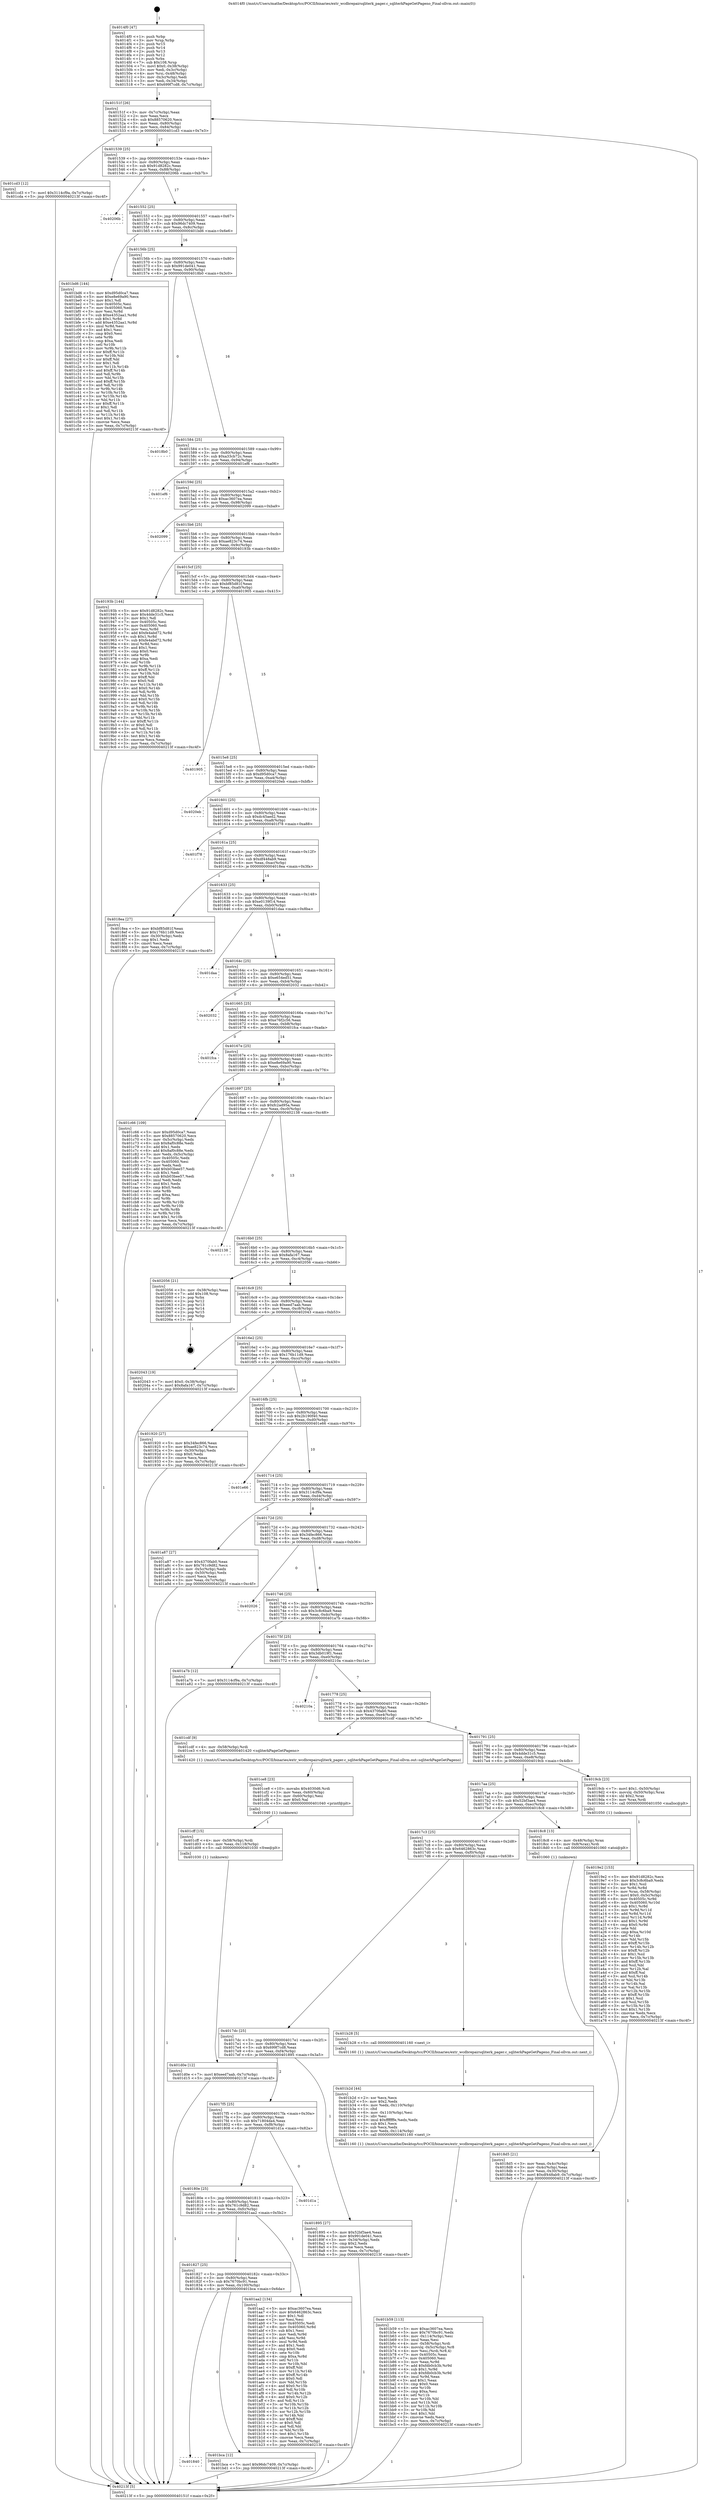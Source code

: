 digraph "0x4014f0" {
  label = "0x4014f0 (/mnt/c/Users/mathe/Desktop/tcc/POCII/binaries/extr_wcdbrepairsqliterk_pager.c_sqliterkPageGetPageno_Final-ollvm.out::main(0))"
  labelloc = "t"
  node[shape=record]

  Entry [label="",width=0.3,height=0.3,shape=circle,fillcolor=black,style=filled]
  "0x40151f" [label="{
     0x40151f [26]\l
     | [instrs]\l
     &nbsp;&nbsp;0x40151f \<+3\>: mov -0x7c(%rbp),%eax\l
     &nbsp;&nbsp;0x401522 \<+2\>: mov %eax,%ecx\l
     &nbsp;&nbsp;0x401524 \<+6\>: sub $0x88570620,%ecx\l
     &nbsp;&nbsp;0x40152a \<+3\>: mov %eax,-0x80(%rbp)\l
     &nbsp;&nbsp;0x40152d \<+6\>: mov %ecx,-0x84(%rbp)\l
     &nbsp;&nbsp;0x401533 \<+6\>: je 0000000000401cd3 \<main+0x7e3\>\l
  }"]
  "0x401cd3" [label="{
     0x401cd3 [12]\l
     | [instrs]\l
     &nbsp;&nbsp;0x401cd3 \<+7\>: movl $0x3114cf9a,-0x7c(%rbp)\l
     &nbsp;&nbsp;0x401cda \<+5\>: jmp 000000000040213f \<main+0xc4f\>\l
  }"]
  "0x401539" [label="{
     0x401539 [25]\l
     | [instrs]\l
     &nbsp;&nbsp;0x401539 \<+5\>: jmp 000000000040153e \<main+0x4e\>\l
     &nbsp;&nbsp;0x40153e \<+3\>: mov -0x80(%rbp),%eax\l
     &nbsp;&nbsp;0x401541 \<+5\>: sub $0x91d8282c,%eax\l
     &nbsp;&nbsp;0x401546 \<+6\>: mov %eax,-0x88(%rbp)\l
     &nbsp;&nbsp;0x40154c \<+6\>: je 000000000040206b \<main+0xb7b\>\l
  }"]
  Exit [label="",width=0.3,height=0.3,shape=circle,fillcolor=black,style=filled,peripheries=2]
  "0x40206b" [label="{
     0x40206b\l
  }", style=dashed]
  "0x401552" [label="{
     0x401552 [25]\l
     | [instrs]\l
     &nbsp;&nbsp;0x401552 \<+5\>: jmp 0000000000401557 \<main+0x67\>\l
     &nbsp;&nbsp;0x401557 \<+3\>: mov -0x80(%rbp),%eax\l
     &nbsp;&nbsp;0x40155a \<+5\>: sub $0x96dc7409,%eax\l
     &nbsp;&nbsp;0x40155f \<+6\>: mov %eax,-0x8c(%rbp)\l
     &nbsp;&nbsp;0x401565 \<+6\>: je 0000000000401bd6 \<main+0x6e6\>\l
  }"]
  "0x401d0e" [label="{
     0x401d0e [12]\l
     | [instrs]\l
     &nbsp;&nbsp;0x401d0e \<+7\>: movl $0xeed7aab,-0x7c(%rbp)\l
     &nbsp;&nbsp;0x401d15 \<+5\>: jmp 000000000040213f \<main+0xc4f\>\l
  }"]
  "0x401bd6" [label="{
     0x401bd6 [144]\l
     | [instrs]\l
     &nbsp;&nbsp;0x401bd6 \<+5\>: mov $0xd95d0ca7,%eax\l
     &nbsp;&nbsp;0x401bdb \<+5\>: mov $0xe8e69a90,%ecx\l
     &nbsp;&nbsp;0x401be0 \<+2\>: mov $0x1,%dl\l
     &nbsp;&nbsp;0x401be2 \<+7\>: mov 0x40505c,%esi\l
     &nbsp;&nbsp;0x401be9 \<+7\>: mov 0x405060,%edi\l
     &nbsp;&nbsp;0x401bf0 \<+3\>: mov %esi,%r8d\l
     &nbsp;&nbsp;0x401bf3 \<+7\>: sub $0xe4352aa1,%r8d\l
     &nbsp;&nbsp;0x401bfa \<+4\>: sub $0x1,%r8d\l
     &nbsp;&nbsp;0x401bfe \<+7\>: add $0xe4352aa1,%r8d\l
     &nbsp;&nbsp;0x401c05 \<+4\>: imul %r8d,%esi\l
     &nbsp;&nbsp;0x401c09 \<+3\>: and $0x1,%esi\l
     &nbsp;&nbsp;0x401c0c \<+3\>: cmp $0x0,%esi\l
     &nbsp;&nbsp;0x401c0f \<+4\>: sete %r9b\l
     &nbsp;&nbsp;0x401c13 \<+3\>: cmp $0xa,%edi\l
     &nbsp;&nbsp;0x401c16 \<+4\>: setl %r10b\l
     &nbsp;&nbsp;0x401c1a \<+3\>: mov %r9b,%r11b\l
     &nbsp;&nbsp;0x401c1d \<+4\>: xor $0xff,%r11b\l
     &nbsp;&nbsp;0x401c21 \<+3\>: mov %r10b,%bl\l
     &nbsp;&nbsp;0x401c24 \<+3\>: xor $0xff,%bl\l
     &nbsp;&nbsp;0x401c27 \<+3\>: xor $0x1,%dl\l
     &nbsp;&nbsp;0x401c2a \<+3\>: mov %r11b,%r14b\l
     &nbsp;&nbsp;0x401c2d \<+4\>: and $0xff,%r14b\l
     &nbsp;&nbsp;0x401c31 \<+3\>: and %dl,%r9b\l
     &nbsp;&nbsp;0x401c34 \<+3\>: mov %bl,%r15b\l
     &nbsp;&nbsp;0x401c37 \<+4\>: and $0xff,%r15b\l
     &nbsp;&nbsp;0x401c3b \<+3\>: and %dl,%r10b\l
     &nbsp;&nbsp;0x401c3e \<+3\>: or %r9b,%r14b\l
     &nbsp;&nbsp;0x401c41 \<+3\>: or %r10b,%r15b\l
     &nbsp;&nbsp;0x401c44 \<+3\>: xor %r15b,%r14b\l
     &nbsp;&nbsp;0x401c47 \<+3\>: or %bl,%r11b\l
     &nbsp;&nbsp;0x401c4a \<+4\>: xor $0xff,%r11b\l
     &nbsp;&nbsp;0x401c4e \<+3\>: or $0x1,%dl\l
     &nbsp;&nbsp;0x401c51 \<+3\>: and %dl,%r11b\l
     &nbsp;&nbsp;0x401c54 \<+3\>: or %r11b,%r14b\l
     &nbsp;&nbsp;0x401c57 \<+4\>: test $0x1,%r14b\l
     &nbsp;&nbsp;0x401c5b \<+3\>: cmovne %ecx,%eax\l
     &nbsp;&nbsp;0x401c5e \<+3\>: mov %eax,-0x7c(%rbp)\l
     &nbsp;&nbsp;0x401c61 \<+5\>: jmp 000000000040213f \<main+0xc4f\>\l
  }"]
  "0x40156b" [label="{
     0x40156b [25]\l
     | [instrs]\l
     &nbsp;&nbsp;0x40156b \<+5\>: jmp 0000000000401570 \<main+0x80\>\l
     &nbsp;&nbsp;0x401570 \<+3\>: mov -0x80(%rbp),%eax\l
     &nbsp;&nbsp;0x401573 \<+5\>: sub $0x991de041,%eax\l
     &nbsp;&nbsp;0x401578 \<+6\>: mov %eax,-0x90(%rbp)\l
     &nbsp;&nbsp;0x40157e \<+6\>: je 00000000004018b0 \<main+0x3c0\>\l
  }"]
  "0x401cff" [label="{
     0x401cff [15]\l
     | [instrs]\l
     &nbsp;&nbsp;0x401cff \<+4\>: mov -0x58(%rbp),%rdi\l
     &nbsp;&nbsp;0x401d03 \<+6\>: mov %eax,-0x118(%rbp)\l
     &nbsp;&nbsp;0x401d09 \<+5\>: call 0000000000401030 \<free@plt\>\l
     | [calls]\l
     &nbsp;&nbsp;0x401030 \{1\} (unknown)\l
  }"]
  "0x4018b0" [label="{
     0x4018b0\l
  }", style=dashed]
  "0x401584" [label="{
     0x401584 [25]\l
     | [instrs]\l
     &nbsp;&nbsp;0x401584 \<+5\>: jmp 0000000000401589 \<main+0x99\>\l
     &nbsp;&nbsp;0x401589 \<+3\>: mov -0x80(%rbp),%eax\l
     &nbsp;&nbsp;0x40158c \<+5\>: sub $0xa33cb72c,%eax\l
     &nbsp;&nbsp;0x401591 \<+6\>: mov %eax,-0x94(%rbp)\l
     &nbsp;&nbsp;0x401597 \<+6\>: je 0000000000401ef6 \<main+0xa06\>\l
  }"]
  "0x401ce8" [label="{
     0x401ce8 [23]\l
     | [instrs]\l
     &nbsp;&nbsp;0x401ce8 \<+10\>: movabs $0x4030d6,%rdi\l
     &nbsp;&nbsp;0x401cf2 \<+3\>: mov %eax,-0x60(%rbp)\l
     &nbsp;&nbsp;0x401cf5 \<+3\>: mov -0x60(%rbp),%esi\l
     &nbsp;&nbsp;0x401cf8 \<+2\>: mov $0x0,%al\l
     &nbsp;&nbsp;0x401cfa \<+5\>: call 0000000000401040 \<printf@plt\>\l
     | [calls]\l
     &nbsp;&nbsp;0x401040 \{1\} (unknown)\l
  }"]
  "0x401ef6" [label="{
     0x401ef6\l
  }", style=dashed]
  "0x40159d" [label="{
     0x40159d [25]\l
     | [instrs]\l
     &nbsp;&nbsp;0x40159d \<+5\>: jmp 00000000004015a2 \<main+0xb2\>\l
     &nbsp;&nbsp;0x4015a2 \<+3\>: mov -0x80(%rbp),%eax\l
     &nbsp;&nbsp;0x4015a5 \<+5\>: sub $0xac3607ea,%eax\l
     &nbsp;&nbsp;0x4015aa \<+6\>: mov %eax,-0x98(%rbp)\l
     &nbsp;&nbsp;0x4015b0 \<+6\>: je 0000000000402099 \<main+0xba9\>\l
  }"]
  "0x401840" [label="{
     0x401840\l
  }", style=dashed]
  "0x402099" [label="{
     0x402099\l
  }", style=dashed]
  "0x4015b6" [label="{
     0x4015b6 [25]\l
     | [instrs]\l
     &nbsp;&nbsp;0x4015b6 \<+5\>: jmp 00000000004015bb \<main+0xcb\>\l
     &nbsp;&nbsp;0x4015bb \<+3\>: mov -0x80(%rbp),%eax\l
     &nbsp;&nbsp;0x4015be \<+5\>: sub $0xae823c74,%eax\l
     &nbsp;&nbsp;0x4015c3 \<+6\>: mov %eax,-0x9c(%rbp)\l
     &nbsp;&nbsp;0x4015c9 \<+6\>: je 000000000040193b \<main+0x44b\>\l
  }"]
  "0x401bca" [label="{
     0x401bca [12]\l
     | [instrs]\l
     &nbsp;&nbsp;0x401bca \<+7\>: movl $0x96dc7409,-0x7c(%rbp)\l
     &nbsp;&nbsp;0x401bd1 \<+5\>: jmp 000000000040213f \<main+0xc4f\>\l
  }"]
  "0x40193b" [label="{
     0x40193b [144]\l
     | [instrs]\l
     &nbsp;&nbsp;0x40193b \<+5\>: mov $0x91d8282c,%eax\l
     &nbsp;&nbsp;0x401940 \<+5\>: mov $0x4dde31c5,%ecx\l
     &nbsp;&nbsp;0x401945 \<+2\>: mov $0x1,%dl\l
     &nbsp;&nbsp;0x401947 \<+7\>: mov 0x40505c,%esi\l
     &nbsp;&nbsp;0x40194e \<+7\>: mov 0x405060,%edi\l
     &nbsp;&nbsp;0x401955 \<+3\>: mov %esi,%r8d\l
     &nbsp;&nbsp;0x401958 \<+7\>: add $0xfe4abd72,%r8d\l
     &nbsp;&nbsp;0x40195f \<+4\>: sub $0x1,%r8d\l
     &nbsp;&nbsp;0x401963 \<+7\>: sub $0xfe4abd72,%r8d\l
     &nbsp;&nbsp;0x40196a \<+4\>: imul %r8d,%esi\l
     &nbsp;&nbsp;0x40196e \<+3\>: and $0x1,%esi\l
     &nbsp;&nbsp;0x401971 \<+3\>: cmp $0x0,%esi\l
     &nbsp;&nbsp;0x401974 \<+4\>: sete %r9b\l
     &nbsp;&nbsp;0x401978 \<+3\>: cmp $0xa,%edi\l
     &nbsp;&nbsp;0x40197b \<+4\>: setl %r10b\l
     &nbsp;&nbsp;0x40197f \<+3\>: mov %r9b,%r11b\l
     &nbsp;&nbsp;0x401982 \<+4\>: xor $0xff,%r11b\l
     &nbsp;&nbsp;0x401986 \<+3\>: mov %r10b,%bl\l
     &nbsp;&nbsp;0x401989 \<+3\>: xor $0xff,%bl\l
     &nbsp;&nbsp;0x40198c \<+3\>: xor $0x0,%dl\l
     &nbsp;&nbsp;0x40198f \<+3\>: mov %r11b,%r14b\l
     &nbsp;&nbsp;0x401992 \<+4\>: and $0x0,%r14b\l
     &nbsp;&nbsp;0x401996 \<+3\>: and %dl,%r9b\l
     &nbsp;&nbsp;0x401999 \<+3\>: mov %bl,%r15b\l
     &nbsp;&nbsp;0x40199c \<+4\>: and $0x0,%r15b\l
     &nbsp;&nbsp;0x4019a0 \<+3\>: and %dl,%r10b\l
     &nbsp;&nbsp;0x4019a3 \<+3\>: or %r9b,%r14b\l
     &nbsp;&nbsp;0x4019a6 \<+3\>: or %r10b,%r15b\l
     &nbsp;&nbsp;0x4019a9 \<+3\>: xor %r15b,%r14b\l
     &nbsp;&nbsp;0x4019ac \<+3\>: or %bl,%r11b\l
     &nbsp;&nbsp;0x4019af \<+4\>: xor $0xff,%r11b\l
     &nbsp;&nbsp;0x4019b3 \<+3\>: or $0x0,%dl\l
     &nbsp;&nbsp;0x4019b6 \<+3\>: and %dl,%r11b\l
     &nbsp;&nbsp;0x4019b9 \<+3\>: or %r11b,%r14b\l
     &nbsp;&nbsp;0x4019bc \<+4\>: test $0x1,%r14b\l
     &nbsp;&nbsp;0x4019c0 \<+3\>: cmovne %ecx,%eax\l
     &nbsp;&nbsp;0x4019c3 \<+3\>: mov %eax,-0x7c(%rbp)\l
     &nbsp;&nbsp;0x4019c6 \<+5\>: jmp 000000000040213f \<main+0xc4f\>\l
  }"]
  "0x4015cf" [label="{
     0x4015cf [25]\l
     | [instrs]\l
     &nbsp;&nbsp;0x4015cf \<+5\>: jmp 00000000004015d4 \<main+0xe4\>\l
     &nbsp;&nbsp;0x4015d4 \<+3\>: mov -0x80(%rbp),%eax\l
     &nbsp;&nbsp;0x4015d7 \<+5\>: sub $0xbf85d81f,%eax\l
     &nbsp;&nbsp;0x4015dc \<+6\>: mov %eax,-0xa0(%rbp)\l
     &nbsp;&nbsp;0x4015e2 \<+6\>: je 0000000000401905 \<main+0x415\>\l
  }"]
  "0x401b59" [label="{
     0x401b59 [113]\l
     | [instrs]\l
     &nbsp;&nbsp;0x401b59 \<+5\>: mov $0xac3607ea,%ecx\l
     &nbsp;&nbsp;0x401b5e \<+5\>: mov $0x7670bc91,%edx\l
     &nbsp;&nbsp;0x401b63 \<+6\>: mov -0x114(%rbp),%esi\l
     &nbsp;&nbsp;0x401b69 \<+3\>: imul %eax,%esi\l
     &nbsp;&nbsp;0x401b6c \<+4\>: mov -0x58(%rbp),%rdi\l
     &nbsp;&nbsp;0x401b70 \<+4\>: movslq -0x5c(%rbp),%r8\l
     &nbsp;&nbsp;0x401b74 \<+4\>: mov %esi,(%rdi,%r8,4)\l
     &nbsp;&nbsp;0x401b78 \<+7\>: mov 0x40505c,%eax\l
     &nbsp;&nbsp;0x401b7f \<+7\>: mov 0x405060,%esi\l
     &nbsp;&nbsp;0x401b86 \<+3\>: mov %eax,%r9d\l
     &nbsp;&nbsp;0x401b89 \<+7\>: add $0xfdb0cb3b,%r9d\l
     &nbsp;&nbsp;0x401b90 \<+4\>: sub $0x1,%r9d\l
     &nbsp;&nbsp;0x401b94 \<+7\>: sub $0xfdb0cb3b,%r9d\l
     &nbsp;&nbsp;0x401b9b \<+4\>: imul %r9d,%eax\l
     &nbsp;&nbsp;0x401b9f \<+3\>: and $0x1,%eax\l
     &nbsp;&nbsp;0x401ba2 \<+3\>: cmp $0x0,%eax\l
     &nbsp;&nbsp;0x401ba5 \<+4\>: sete %r10b\l
     &nbsp;&nbsp;0x401ba9 \<+3\>: cmp $0xa,%esi\l
     &nbsp;&nbsp;0x401bac \<+4\>: setl %r11b\l
     &nbsp;&nbsp;0x401bb0 \<+3\>: mov %r10b,%bl\l
     &nbsp;&nbsp;0x401bb3 \<+3\>: and %r11b,%bl\l
     &nbsp;&nbsp;0x401bb6 \<+3\>: xor %r11b,%r10b\l
     &nbsp;&nbsp;0x401bb9 \<+3\>: or %r10b,%bl\l
     &nbsp;&nbsp;0x401bbc \<+3\>: test $0x1,%bl\l
     &nbsp;&nbsp;0x401bbf \<+3\>: cmovne %edx,%ecx\l
     &nbsp;&nbsp;0x401bc2 \<+3\>: mov %ecx,-0x7c(%rbp)\l
     &nbsp;&nbsp;0x401bc5 \<+5\>: jmp 000000000040213f \<main+0xc4f\>\l
  }"]
  "0x401905" [label="{
     0x401905\l
  }", style=dashed]
  "0x4015e8" [label="{
     0x4015e8 [25]\l
     | [instrs]\l
     &nbsp;&nbsp;0x4015e8 \<+5\>: jmp 00000000004015ed \<main+0xfd\>\l
     &nbsp;&nbsp;0x4015ed \<+3\>: mov -0x80(%rbp),%eax\l
     &nbsp;&nbsp;0x4015f0 \<+5\>: sub $0xd95d0ca7,%eax\l
     &nbsp;&nbsp;0x4015f5 \<+6\>: mov %eax,-0xa4(%rbp)\l
     &nbsp;&nbsp;0x4015fb \<+6\>: je 00000000004020eb \<main+0xbfb\>\l
  }"]
  "0x401b2d" [label="{
     0x401b2d [44]\l
     | [instrs]\l
     &nbsp;&nbsp;0x401b2d \<+2\>: xor %ecx,%ecx\l
     &nbsp;&nbsp;0x401b2f \<+5\>: mov $0x2,%edx\l
     &nbsp;&nbsp;0x401b34 \<+6\>: mov %edx,-0x110(%rbp)\l
     &nbsp;&nbsp;0x401b3a \<+1\>: cltd\l
     &nbsp;&nbsp;0x401b3b \<+6\>: mov -0x110(%rbp),%esi\l
     &nbsp;&nbsp;0x401b41 \<+2\>: idiv %esi\l
     &nbsp;&nbsp;0x401b43 \<+6\>: imul $0xfffffffe,%edx,%edx\l
     &nbsp;&nbsp;0x401b49 \<+3\>: sub $0x1,%ecx\l
     &nbsp;&nbsp;0x401b4c \<+2\>: sub %ecx,%edx\l
     &nbsp;&nbsp;0x401b4e \<+6\>: mov %edx,-0x114(%rbp)\l
     &nbsp;&nbsp;0x401b54 \<+5\>: call 0000000000401160 \<next_i\>\l
     | [calls]\l
     &nbsp;&nbsp;0x401160 \{1\} (/mnt/c/Users/mathe/Desktop/tcc/POCII/binaries/extr_wcdbrepairsqliterk_pager.c_sqliterkPageGetPageno_Final-ollvm.out::next_i)\l
  }"]
  "0x4020eb" [label="{
     0x4020eb\l
  }", style=dashed]
  "0x401601" [label="{
     0x401601 [25]\l
     | [instrs]\l
     &nbsp;&nbsp;0x401601 \<+5\>: jmp 0000000000401606 \<main+0x116\>\l
     &nbsp;&nbsp;0x401606 \<+3\>: mov -0x80(%rbp),%eax\l
     &nbsp;&nbsp;0x401609 \<+5\>: sub $0xdc45aed2,%eax\l
     &nbsp;&nbsp;0x40160e \<+6\>: mov %eax,-0xa8(%rbp)\l
     &nbsp;&nbsp;0x401614 \<+6\>: je 0000000000401f78 \<main+0xa88\>\l
  }"]
  "0x401827" [label="{
     0x401827 [25]\l
     | [instrs]\l
     &nbsp;&nbsp;0x401827 \<+5\>: jmp 000000000040182c \<main+0x33c\>\l
     &nbsp;&nbsp;0x40182c \<+3\>: mov -0x80(%rbp),%eax\l
     &nbsp;&nbsp;0x40182f \<+5\>: sub $0x7670bc91,%eax\l
     &nbsp;&nbsp;0x401834 \<+6\>: mov %eax,-0x100(%rbp)\l
     &nbsp;&nbsp;0x40183a \<+6\>: je 0000000000401bca \<main+0x6da\>\l
  }"]
  "0x401f78" [label="{
     0x401f78\l
  }", style=dashed]
  "0x40161a" [label="{
     0x40161a [25]\l
     | [instrs]\l
     &nbsp;&nbsp;0x40161a \<+5\>: jmp 000000000040161f \<main+0x12f\>\l
     &nbsp;&nbsp;0x40161f \<+3\>: mov -0x80(%rbp),%eax\l
     &nbsp;&nbsp;0x401622 \<+5\>: sub $0xdf448ab9,%eax\l
     &nbsp;&nbsp;0x401627 \<+6\>: mov %eax,-0xac(%rbp)\l
     &nbsp;&nbsp;0x40162d \<+6\>: je 00000000004018ea \<main+0x3fa\>\l
  }"]
  "0x401aa2" [label="{
     0x401aa2 [134]\l
     | [instrs]\l
     &nbsp;&nbsp;0x401aa2 \<+5\>: mov $0xac3607ea,%eax\l
     &nbsp;&nbsp;0x401aa7 \<+5\>: mov $0x6462863c,%ecx\l
     &nbsp;&nbsp;0x401aac \<+2\>: mov $0x1,%dl\l
     &nbsp;&nbsp;0x401aae \<+2\>: xor %esi,%esi\l
     &nbsp;&nbsp;0x401ab0 \<+7\>: mov 0x40505c,%edi\l
     &nbsp;&nbsp;0x401ab7 \<+8\>: mov 0x405060,%r8d\l
     &nbsp;&nbsp;0x401abf \<+3\>: sub $0x1,%esi\l
     &nbsp;&nbsp;0x401ac2 \<+3\>: mov %edi,%r9d\l
     &nbsp;&nbsp;0x401ac5 \<+3\>: add %esi,%r9d\l
     &nbsp;&nbsp;0x401ac8 \<+4\>: imul %r9d,%edi\l
     &nbsp;&nbsp;0x401acc \<+3\>: and $0x1,%edi\l
     &nbsp;&nbsp;0x401acf \<+3\>: cmp $0x0,%edi\l
     &nbsp;&nbsp;0x401ad2 \<+4\>: sete %r10b\l
     &nbsp;&nbsp;0x401ad6 \<+4\>: cmp $0xa,%r8d\l
     &nbsp;&nbsp;0x401ada \<+4\>: setl %r11b\l
     &nbsp;&nbsp;0x401ade \<+3\>: mov %r10b,%bl\l
     &nbsp;&nbsp;0x401ae1 \<+3\>: xor $0xff,%bl\l
     &nbsp;&nbsp;0x401ae4 \<+3\>: mov %r11b,%r14b\l
     &nbsp;&nbsp;0x401ae7 \<+4\>: xor $0xff,%r14b\l
     &nbsp;&nbsp;0x401aeb \<+3\>: xor $0x0,%dl\l
     &nbsp;&nbsp;0x401aee \<+3\>: mov %bl,%r15b\l
     &nbsp;&nbsp;0x401af1 \<+4\>: and $0x0,%r15b\l
     &nbsp;&nbsp;0x401af5 \<+3\>: and %dl,%r10b\l
     &nbsp;&nbsp;0x401af8 \<+3\>: mov %r14b,%r12b\l
     &nbsp;&nbsp;0x401afb \<+4\>: and $0x0,%r12b\l
     &nbsp;&nbsp;0x401aff \<+3\>: and %dl,%r11b\l
     &nbsp;&nbsp;0x401b02 \<+3\>: or %r10b,%r15b\l
     &nbsp;&nbsp;0x401b05 \<+3\>: or %r11b,%r12b\l
     &nbsp;&nbsp;0x401b08 \<+3\>: xor %r12b,%r15b\l
     &nbsp;&nbsp;0x401b0b \<+3\>: or %r14b,%bl\l
     &nbsp;&nbsp;0x401b0e \<+3\>: xor $0xff,%bl\l
     &nbsp;&nbsp;0x401b11 \<+3\>: or $0x0,%dl\l
     &nbsp;&nbsp;0x401b14 \<+2\>: and %dl,%bl\l
     &nbsp;&nbsp;0x401b16 \<+3\>: or %bl,%r15b\l
     &nbsp;&nbsp;0x401b19 \<+4\>: test $0x1,%r15b\l
     &nbsp;&nbsp;0x401b1d \<+3\>: cmovne %ecx,%eax\l
     &nbsp;&nbsp;0x401b20 \<+3\>: mov %eax,-0x7c(%rbp)\l
     &nbsp;&nbsp;0x401b23 \<+5\>: jmp 000000000040213f \<main+0xc4f\>\l
  }"]
  "0x4018ea" [label="{
     0x4018ea [27]\l
     | [instrs]\l
     &nbsp;&nbsp;0x4018ea \<+5\>: mov $0xbf85d81f,%eax\l
     &nbsp;&nbsp;0x4018ef \<+5\>: mov $0x176b11d9,%ecx\l
     &nbsp;&nbsp;0x4018f4 \<+3\>: mov -0x30(%rbp),%edx\l
     &nbsp;&nbsp;0x4018f7 \<+3\>: cmp $0x1,%edx\l
     &nbsp;&nbsp;0x4018fa \<+3\>: cmovl %ecx,%eax\l
     &nbsp;&nbsp;0x4018fd \<+3\>: mov %eax,-0x7c(%rbp)\l
     &nbsp;&nbsp;0x401900 \<+5\>: jmp 000000000040213f \<main+0xc4f\>\l
  }"]
  "0x401633" [label="{
     0x401633 [25]\l
     | [instrs]\l
     &nbsp;&nbsp;0x401633 \<+5\>: jmp 0000000000401638 \<main+0x148\>\l
     &nbsp;&nbsp;0x401638 \<+3\>: mov -0x80(%rbp),%eax\l
     &nbsp;&nbsp;0x40163b \<+5\>: sub $0xe0139f14,%eax\l
     &nbsp;&nbsp;0x401640 \<+6\>: mov %eax,-0xb0(%rbp)\l
     &nbsp;&nbsp;0x401646 \<+6\>: je 0000000000401daa \<main+0x8ba\>\l
  }"]
  "0x40180e" [label="{
     0x40180e [25]\l
     | [instrs]\l
     &nbsp;&nbsp;0x40180e \<+5\>: jmp 0000000000401813 \<main+0x323\>\l
     &nbsp;&nbsp;0x401813 \<+3\>: mov -0x80(%rbp),%eax\l
     &nbsp;&nbsp;0x401816 \<+5\>: sub $0x761c9d82,%eax\l
     &nbsp;&nbsp;0x40181b \<+6\>: mov %eax,-0xfc(%rbp)\l
     &nbsp;&nbsp;0x401821 \<+6\>: je 0000000000401aa2 \<main+0x5b2\>\l
  }"]
  "0x401daa" [label="{
     0x401daa\l
  }", style=dashed]
  "0x40164c" [label="{
     0x40164c [25]\l
     | [instrs]\l
     &nbsp;&nbsp;0x40164c \<+5\>: jmp 0000000000401651 \<main+0x161\>\l
     &nbsp;&nbsp;0x401651 \<+3\>: mov -0x80(%rbp),%eax\l
     &nbsp;&nbsp;0x401654 \<+5\>: sub $0xe654ed51,%eax\l
     &nbsp;&nbsp;0x401659 \<+6\>: mov %eax,-0xb4(%rbp)\l
     &nbsp;&nbsp;0x40165f \<+6\>: je 0000000000402032 \<main+0xb42\>\l
  }"]
  "0x401d1a" [label="{
     0x401d1a\l
  }", style=dashed]
  "0x402032" [label="{
     0x402032\l
  }", style=dashed]
  "0x401665" [label="{
     0x401665 [25]\l
     | [instrs]\l
     &nbsp;&nbsp;0x401665 \<+5\>: jmp 000000000040166a \<main+0x17a\>\l
     &nbsp;&nbsp;0x40166a \<+3\>: mov -0x80(%rbp),%eax\l
     &nbsp;&nbsp;0x40166d \<+5\>: sub $0xe76f2c56,%eax\l
     &nbsp;&nbsp;0x401672 \<+6\>: mov %eax,-0xb8(%rbp)\l
     &nbsp;&nbsp;0x401678 \<+6\>: je 0000000000401fca \<main+0xada\>\l
  }"]
  "0x4019e2" [label="{
     0x4019e2 [153]\l
     | [instrs]\l
     &nbsp;&nbsp;0x4019e2 \<+5\>: mov $0x91d8282c,%ecx\l
     &nbsp;&nbsp;0x4019e7 \<+5\>: mov $0x3c8c6ba9,%edx\l
     &nbsp;&nbsp;0x4019ec \<+3\>: mov $0x1,%sil\l
     &nbsp;&nbsp;0x4019ef \<+3\>: xor %r8d,%r8d\l
     &nbsp;&nbsp;0x4019f2 \<+4\>: mov %rax,-0x58(%rbp)\l
     &nbsp;&nbsp;0x4019f6 \<+7\>: movl $0x0,-0x5c(%rbp)\l
     &nbsp;&nbsp;0x4019fd \<+8\>: mov 0x40505c,%r9d\l
     &nbsp;&nbsp;0x401a05 \<+8\>: mov 0x405060,%r10d\l
     &nbsp;&nbsp;0x401a0d \<+4\>: sub $0x1,%r8d\l
     &nbsp;&nbsp;0x401a11 \<+3\>: mov %r9d,%r11d\l
     &nbsp;&nbsp;0x401a14 \<+3\>: add %r8d,%r11d\l
     &nbsp;&nbsp;0x401a17 \<+4\>: imul %r11d,%r9d\l
     &nbsp;&nbsp;0x401a1b \<+4\>: and $0x1,%r9d\l
     &nbsp;&nbsp;0x401a1f \<+4\>: cmp $0x0,%r9d\l
     &nbsp;&nbsp;0x401a23 \<+3\>: sete %bl\l
     &nbsp;&nbsp;0x401a26 \<+4\>: cmp $0xa,%r10d\l
     &nbsp;&nbsp;0x401a2a \<+4\>: setl %r14b\l
     &nbsp;&nbsp;0x401a2e \<+3\>: mov %bl,%r15b\l
     &nbsp;&nbsp;0x401a31 \<+4\>: xor $0xff,%r15b\l
     &nbsp;&nbsp;0x401a35 \<+3\>: mov %r14b,%r12b\l
     &nbsp;&nbsp;0x401a38 \<+4\>: xor $0xff,%r12b\l
     &nbsp;&nbsp;0x401a3c \<+4\>: xor $0x1,%sil\l
     &nbsp;&nbsp;0x401a40 \<+3\>: mov %r15b,%r13b\l
     &nbsp;&nbsp;0x401a43 \<+4\>: and $0xff,%r13b\l
     &nbsp;&nbsp;0x401a47 \<+3\>: and %sil,%bl\l
     &nbsp;&nbsp;0x401a4a \<+3\>: mov %r12b,%al\l
     &nbsp;&nbsp;0x401a4d \<+2\>: and $0xff,%al\l
     &nbsp;&nbsp;0x401a4f \<+3\>: and %sil,%r14b\l
     &nbsp;&nbsp;0x401a52 \<+3\>: or %bl,%r13b\l
     &nbsp;&nbsp;0x401a55 \<+3\>: or %r14b,%al\l
     &nbsp;&nbsp;0x401a58 \<+3\>: xor %al,%r13b\l
     &nbsp;&nbsp;0x401a5b \<+3\>: or %r12b,%r15b\l
     &nbsp;&nbsp;0x401a5e \<+4\>: xor $0xff,%r15b\l
     &nbsp;&nbsp;0x401a62 \<+4\>: or $0x1,%sil\l
     &nbsp;&nbsp;0x401a66 \<+3\>: and %sil,%r15b\l
     &nbsp;&nbsp;0x401a69 \<+3\>: or %r15b,%r13b\l
     &nbsp;&nbsp;0x401a6c \<+4\>: test $0x1,%r13b\l
     &nbsp;&nbsp;0x401a70 \<+3\>: cmovne %edx,%ecx\l
     &nbsp;&nbsp;0x401a73 \<+3\>: mov %ecx,-0x7c(%rbp)\l
     &nbsp;&nbsp;0x401a76 \<+5\>: jmp 000000000040213f \<main+0xc4f\>\l
  }"]
  "0x401fca" [label="{
     0x401fca\l
  }", style=dashed]
  "0x40167e" [label="{
     0x40167e [25]\l
     | [instrs]\l
     &nbsp;&nbsp;0x40167e \<+5\>: jmp 0000000000401683 \<main+0x193\>\l
     &nbsp;&nbsp;0x401683 \<+3\>: mov -0x80(%rbp),%eax\l
     &nbsp;&nbsp;0x401686 \<+5\>: sub $0xe8e69a90,%eax\l
     &nbsp;&nbsp;0x40168b \<+6\>: mov %eax,-0xbc(%rbp)\l
     &nbsp;&nbsp;0x401691 \<+6\>: je 0000000000401c66 \<main+0x776\>\l
  }"]
  "0x4018d5" [label="{
     0x4018d5 [21]\l
     | [instrs]\l
     &nbsp;&nbsp;0x4018d5 \<+3\>: mov %eax,-0x4c(%rbp)\l
     &nbsp;&nbsp;0x4018d8 \<+3\>: mov -0x4c(%rbp),%eax\l
     &nbsp;&nbsp;0x4018db \<+3\>: mov %eax,-0x30(%rbp)\l
     &nbsp;&nbsp;0x4018de \<+7\>: movl $0xdf448ab9,-0x7c(%rbp)\l
     &nbsp;&nbsp;0x4018e5 \<+5\>: jmp 000000000040213f \<main+0xc4f\>\l
  }"]
  "0x401c66" [label="{
     0x401c66 [109]\l
     | [instrs]\l
     &nbsp;&nbsp;0x401c66 \<+5\>: mov $0xd95d0ca7,%eax\l
     &nbsp;&nbsp;0x401c6b \<+5\>: mov $0x88570620,%ecx\l
     &nbsp;&nbsp;0x401c70 \<+3\>: mov -0x5c(%rbp),%edx\l
     &nbsp;&nbsp;0x401c73 \<+6\>: sub $0x8af0c88e,%edx\l
     &nbsp;&nbsp;0x401c79 \<+3\>: add $0x1,%edx\l
     &nbsp;&nbsp;0x401c7c \<+6\>: add $0x8af0c88e,%edx\l
     &nbsp;&nbsp;0x401c82 \<+3\>: mov %edx,-0x5c(%rbp)\l
     &nbsp;&nbsp;0x401c85 \<+7\>: mov 0x40505c,%edx\l
     &nbsp;&nbsp;0x401c8c \<+7\>: mov 0x405060,%esi\l
     &nbsp;&nbsp;0x401c93 \<+2\>: mov %edx,%edi\l
     &nbsp;&nbsp;0x401c95 \<+6\>: add $0xb03bee57,%edi\l
     &nbsp;&nbsp;0x401c9b \<+3\>: sub $0x1,%edi\l
     &nbsp;&nbsp;0x401c9e \<+6\>: sub $0xb03bee57,%edi\l
     &nbsp;&nbsp;0x401ca4 \<+3\>: imul %edi,%edx\l
     &nbsp;&nbsp;0x401ca7 \<+3\>: and $0x1,%edx\l
     &nbsp;&nbsp;0x401caa \<+3\>: cmp $0x0,%edx\l
     &nbsp;&nbsp;0x401cad \<+4\>: sete %r8b\l
     &nbsp;&nbsp;0x401cb1 \<+3\>: cmp $0xa,%esi\l
     &nbsp;&nbsp;0x401cb4 \<+4\>: setl %r9b\l
     &nbsp;&nbsp;0x401cb8 \<+3\>: mov %r8b,%r10b\l
     &nbsp;&nbsp;0x401cbb \<+3\>: and %r9b,%r10b\l
     &nbsp;&nbsp;0x401cbe \<+3\>: xor %r9b,%r8b\l
     &nbsp;&nbsp;0x401cc1 \<+3\>: or %r8b,%r10b\l
     &nbsp;&nbsp;0x401cc4 \<+4\>: test $0x1,%r10b\l
     &nbsp;&nbsp;0x401cc8 \<+3\>: cmovne %ecx,%eax\l
     &nbsp;&nbsp;0x401ccb \<+3\>: mov %eax,-0x7c(%rbp)\l
     &nbsp;&nbsp;0x401cce \<+5\>: jmp 000000000040213f \<main+0xc4f\>\l
  }"]
  "0x401697" [label="{
     0x401697 [25]\l
     | [instrs]\l
     &nbsp;&nbsp;0x401697 \<+5\>: jmp 000000000040169c \<main+0x1ac\>\l
     &nbsp;&nbsp;0x40169c \<+3\>: mov -0x80(%rbp),%eax\l
     &nbsp;&nbsp;0x40169f \<+5\>: sub $0xfc2ad95a,%eax\l
     &nbsp;&nbsp;0x4016a4 \<+6\>: mov %eax,-0xc0(%rbp)\l
     &nbsp;&nbsp;0x4016aa \<+6\>: je 0000000000402138 \<main+0xc48\>\l
  }"]
  "0x4014f0" [label="{
     0x4014f0 [47]\l
     | [instrs]\l
     &nbsp;&nbsp;0x4014f0 \<+1\>: push %rbp\l
     &nbsp;&nbsp;0x4014f1 \<+3\>: mov %rsp,%rbp\l
     &nbsp;&nbsp;0x4014f4 \<+2\>: push %r15\l
     &nbsp;&nbsp;0x4014f6 \<+2\>: push %r14\l
     &nbsp;&nbsp;0x4014f8 \<+2\>: push %r13\l
     &nbsp;&nbsp;0x4014fa \<+2\>: push %r12\l
     &nbsp;&nbsp;0x4014fc \<+1\>: push %rbx\l
     &nbsp;&nbsp;0x4014fd \<+7\>: sub $0x108,%rsp\l
     &nbsp;&nbsp;0x401504 \<+7\>: movl $0x0,-0x38(%rbp)\l
     &nbsp;&nbsp;0x40150b \<+3\>: mov %edi,-0x3c(%rbp)\l
     &nbsp;&nbsp;0x40150e \<+4\>: mov %rsi,-0x48(%rbp)\l
     &nbsp;&nbsp;0x401512 \<+3\>: mov -0x3c(%rbp),%edi\l
     &nbsp;&nbsp;0x401515 \<+3\>: mov %edi,-0x34(%rbp)\l
     &nbsp;&nbsp;0x401518 \<+7\>: movl $0x699f7cd8,-0x7c(%rbp)\l
  }"]
  "0x402138" [label="{
     0x402138\l
  }", style=dashed]
  "0x4016b0" [label="{
     0x4016b0 [25]\l
     | [instrs]\l
     &nbsp;&nbsp;0x4016b0 \<+5\>: jmp 00000000004016b5 \<main+0x1c5\>\l
     &nbsp;&nbsp;0x4016b5 \<+3\>: mov -0x80(%rbp),%eax\l
     &nbsp;&nbsp;0x4016b8 \<+5\>: sub $0x8afa167,%eax\l
     &nbsp;&nbsp;0x4016bd \<+6\>: mov %eax,-0xc4(%rbp)\l
     &nbsp;&nbsp;0x4016c3 \<+6\>: je 0000000000402056 \<main+0xb66\>\l
  }"]
  "0x40213f" [label="{
     0x40213f [5]\l
     | [instrs]\l
     &nbsp;&nbsp;0x40213f \<+5\>: jmp 000000000040151f \<main+0x2f\>\l
  }"]
  "0x402056" [label="{
     0x402056 [21]\l
     | [instrs]\l
     &nbsp;&nbsp;0x402056 \<+3\>: mov -0x38(%rbp),%eax\l
     &nbsp;&nbsp;0x402059 \<+7\>: add $0x108,%rsp\l
     &nbsp;&nbsp;0x402060 \<+1\>: pop %rbx\l
     &nbsp;&nbsp;0x402061 \<+2\>: pop %r12\l
     &nbsp;&nbsp;0x402063 \<+2\>: pop %r13\l
     &nbsp;&nbsp;0x402065 \<+2\>: pop %r14\l
     &nbsp;&nbsp;0x402067 \<+2\>: pop %r15\l
     &nbsp;&nbsp;0x402069 \<+1\>: pop %rbp\l
     &nbsp;&nbsp;0x40206a \<+1\>: ret\l
  }"]
  "0x4016c9" [label="{
     0x4016c9 [25]\l
     | [instrs]\l
     &nbsp;&nbsp;0x4016c9 \<+5\>: jmp 00000000004016ce \<main+0x1de\>\l
     &nbsp;&nbsp;0x4016ce \<+3\>: mov -0x80(%rbp),%eax\l
     &nbsp;&nbsp;0x4016d1 \<+5\>: sub $0xeed7aab,%eax\l
     &nbsp;&nbsp;0x4016d6 \<+6\>: mov %eax,-0xc8(%rbp)\l
     &nbsp;&nbsp;0x4016dc \<+6\>: je 0000000000402043 \<main+0xb53\>\l
  }"]
  "0x4017f5" [label="{
     0x4017f5 [25]\l
     | [instrs]\l
     &nbsp;&nbsp;0x4017f5 \<+5\>: jmp 00000000004017fa \<main+0x30a\>\l
     &nbsp;&nbsp;0x4017fa \<+3\>: mov -0x80(%rbp),%eax\l
     &nbsp;&nbsp;0x4017fd \<+5\>: sub $0x71804da4,%eax\l
     &nbsp;&nbsp;0x401802 \<+6\>: mov %eax,-0xf8(%rbp)\l
     &nbsp;&nbsp;0x401808 \<+6\>: je 0000000000401d1a \<main+0x82a\>\l
  }"]
  "0x402043" [label="{
     0x402043 [19]\l
     | [instrs]\l
     &nbsp;&nbsp;0x402043 \<+7\>: movl $0x0,-0x38(%rbp)\l
     &nbsp;&nbsp;0x40204a \<+7\>: movl $0x8afa167,-0x7c(%rbp)\l
     &nbsp;&nbsp;0x402051 \<+5\>: jmp 000000000040213f \<main+0xc4f\>\l
  }"]
  "0x4016e2" [label="{
     0x4016e2 [25]\l
     | [instrs]\l
     &nbsp;&nbsp;0x4016e2 \<+5\>: jmp 00000000004016e7 \<main+0x1f7\>\l
     &nbsp;&nbsp;0x4016e7 \<+3\>: mov -0x80(%rbp),%eax\l
     &nbsp;&nbsp;0x4016ea \<+5\>: sub $0x176b11d9,%eax\l
     &nbsp;&nbsp;0x4016ef \<+6\>: mov %eax,-0xcc(%rbp)\l
     &nbsp;&nbsp;0x4016f5 \<+6\>: je 0000000000401920 \<main+0x430\>\l
  }"]
  "0x401895" [label="{
     0x401895 [27]\l
     | [instrs]\l
     &nbsp;&nbsp;0x401895 \<+5\>: mov $0x52bf3ae4,%eax\l
     &nbsp;&nbsp;0x40189a \<+5\>: mov $0x991de041,%ecx\l
     &nbsp;&nbsp;0x40189f \<+3\>: mov -0x34(%rbp),%edx\l
     &nbsp;&nbsp;0x4018a2 \<+3\>: cmp $0x2,%edx\l
     &nbsp;&nbsp;0x4018a5 \<+3\>: cmovne %ecx,%eax\l
     &nbsp;&nbsp;0x4018a8 \<+3\>: mov %eax,-0x7c(%rbp)\l
     &nbsp;&nbsp;0x4018ab \<+5\>: jmp 000000000040213f \<main+0xc4f\>\l
  }"]
  "0x401920" [label="{
     0x401920 [27]\l
     | [instrs]\l
     &nbsp;&nbsp;0x401920 \<+5\>: mov $0x34fec866,%eax\l
     &nbsp;&nbsp;0x401925 \<+5\>: mov $0xae823c74,%ecx\l
     &nbsp;&nbsp;0x40192a \<+3\>: mov -0x30(%rbp),%edx\l
     &nbsp;&nbsp;0x40192d \<+3\>: cmp $0x0,%edx\l
     &nbsp;&nbsp;0x401930 \<+3\>: cmove %ecx,%eax\l
     &nbsp;&nbsp;0x401933 \<+3\>: mov %eax,-0x7c(%rbp)\l
     &nbsp;&nbsp;0x401936 \<+5\>: jmp 000000000040213f \<main+0xc4f\>\l
  }"]
  "0x4016fb" [label="{
     0x4016fb [25]\l
     | [instrs]\l
     &nbsp;&nbsp;0x4016fb \<+5\>: jmp 0000000000401700 \<main+0x210\>\l
     &nbsp;&nbsp;0x401700 \<+3\>: mov -0x80(%rbp),%eax\l
     &nbsp;&nbsp;0x401703 \<+5\>: sub $0x2b190f40,%eax\l
     &nbsp;&nbsp;0x401708 \<+6\>: mov %eax,-0xd0(%rbp)\l
     &nbsp;&nbsp;0x40170e \<+6\>: je 0000000000401e66 \<main+0x976\>\l
  }"]
  "0x4017dc" [label="{
     0x4017dc [25]\l
     | [instrs]\l
     &nbsp;&nbsp;0x4017dc \<+5\>: jmp 00000000004017e1 \<main+0x2f1\>\l
     &nbsp;&nbsp;0x4017e1 \<+3\>: mov -0x80(%rbp),%eax\l
     &nbsp;&nbsp;0x4017e4 \<+5\>: sub $0x699f7cd8,%eax\l
     &nbsp;&nbsp;0x4017e9 \<+6\>: mov %eax,-0xf4(%rbp)\l
     &nbsp;&nbsp;0x4017ef \<+6\>: je 0000000000401895 \<main+0x3a5\>\l
  }"]
  "0x401e66" [label="{
     0x401e66\l
  }", style=dashed]
  "0x401714" [label="{
     0x401714 [25]\l
     | [instrs]\l
     &nbsp;&nbsp;0x401714 \<+5\>: jmp 0000000000401719 \<main+0x229\>\l
     &nbsp;&nbsp;0x401719 \<+3\>: mov -0x80(%rbp),%eax\l
     &nbsp;&nbsp;0x40171c \<+5\>: sub $0x3114cf9a,%eax\l
     &nbsp;&nbsp;0x401721 \<+6\>: mov %eax,-0xd4(%rbp)\l
     &nbsp;&nbsp;0x401727 \<+6\>: je 0000000000401a87 \<main+0x597\>\l
  }"]
  "0x401b28" [label="{
     0x401b28 [5]\l
     | [instrs]\l
     &nbsp;&nbsp;0x401b28 \<+5\>: call 0000000000401160 \<next_i\>\l
     | [calls]\l
     &nbsp;&nbsp;0x401160 \{1\} (/mnt/c/Users/mathe/Desktop/tcc/POCII/binaries/extr_wcdbrepairsqliterk_pager.c_sqliterkPageGetPageno_Final-ollvm.out::next_i)\l
  }"]
  "0x401a87" [label="{
     0x401a87 [27]\l
     | [instrs]\l
     &nbsp;&nbsp;0x401a87 \<+5\>: mov $0x4370fab0,%eax\l
     &nbsp;&nbsp;0x401a8c \<+5\>: mov $0x761c9d82,%ecx\l
     &nbsp;&nbsp;0x401a91 \<+3\>: mov -0x5c(%rbp),%edx\l
     &nbsp;&nbsp;0x401a94 \<+3\>: cmp -0x50(%rbp),%edx\l
     &nbsp;&nbsp;0x401a97 \<+3\>: cmovl %ecx,%eax\l
     &nbsp;&nbsp;0x401a9a \<+3\>: mov %eax,-0x7c(%rbp)\l
     &nbsp;&nbsp;0x401a9d \<+5\>: jmp 000000000040213f \<main+0xc4f\>\l
  }"]
  "0x40172d" [label="{
     0x40172d [25]\l
     | [instrs]\l
     &nbsp;&nbsp;0x40172d \<+5\>: jmp 0000000000401732 \<main+0x242\>\l
     &nbsp;&nbsp;0x401732 \<+3\>: mov -0x80(%rbp),%eax\l
     &nbsp;&nbsp;0x401735 \<+5\>: sub $0x34fec866,%eax\l
     &nbsp;&nbsp;0x40173a \<+6\>: mov %eax,-0xd8(%rbp)\l
     &nbsp;&nbsp;0x401740 \<+6\>: je 0000000000402026 \<main+0xb36\>\l
  }"]
  "0x4017c3" [label="{
     0x4017c3 [25]\l
     | [instrs]\l
     &nbsp;&nbsp;0x4017c3 \<+5\>: jmp 00000000004017c8 \<main+0x2d8\>\l
     &nbsp;&nbsp;0x4017c8 \<+3\>: mov -0x80(%rbp),%eax\l
     &nbsp;&nbsp;0x4017cb \<+5\>: sub $0x6462863c,%eax\l
     &nbsp;&nbsp;0x4017d0 \<+6\>: mov %eax,-0xf0(%rbp)\l
     &nbsp;&nbsp;0x4017d6 \<+6\>: je 0000000000401b28 \<main+0x638\>\l
  }"]
  "0x402026" [label="{
     0x402026\l
  }", style=dashed]
  "0x401746" [label="{
     0x401746 [25]\l
     | [instrs]\l
     &nbsp;&nbsp;0x401746 \<+5\>: jmp 000000000040174b \<main+0x25b\>\l
     &nbsp;&nbsp;0x40174b \<+3\>: mov -0x80(%rbp),%eax\l
     &nbsp;&nbsp;0x40174e \<+5\>: sub $0x3c8c6ba9,%eax\l
     &nbsp;&nbsp;0x401753 \<+6\>: mov %eax,-0xdc(%rbp)\l
     &nbsp;&nbsp;0x401759 \<+6\>: je 0000000000401a7b \<main+0x58b\>\l
  }"]
  "0x4018c8" [label="{
     0x4018c8 [13]\l
     | [instrs]\l
     &nbsp;&nbsp;0x4018c8 \<+4\>: mov -0x48(%rbp),%rax\l
     &nbsp;&nbsp;0x4018cc \<+4\>: mov 0x8(%rax),%rdi\l
     &nbsp;&nbsp;0x4018d0 \<+5\>: call 0000000000401060 \<atoi@plt\>\l
     | [calls]\l
     &nbsp;&nbsp;0x401060 \{1\} (unknown)\l
  }"]
  "0x401a7b" [label="{
     0x401a7b [12]\l
     | [instrs]\l
     &nbsp;&nbsp;0x401a7b \<+7\>: movl $0x3114cf9a,-0x7c(%rbp)\l
     &nbsp;&nbsp;0x401a82 \<+5\>: jmp 000000000040213f \<main+0xc4f\>\l
  }"]
  "0x40175f" [label="{
     0x40175f [25]\l
     | [instrs]\l
     &nbsp;&nbsp;0x40175f \<+5\>: jmp 0000000000401764 \<main+0x274\>\l
     &nbsp;&nbsp;0x401764 \<+3\>: mov -0x80(%rbp),%eax\l
     &nbsp;&nbsp;0x401767 \<+5\>: sub $0x3db019f1,%eax\l
     &nbsp;&nbsp;0x40176c \<+6\>: mov %eax,-0xe0(%rbp)\l
     &nbsp;&nbsp;0x401772 \<+6\>: je 000000000040210a \<main+0xc1a\>\l
  }"]
  "0x4017aa" [label="{
     0x4017aa [25]\l
     | [instrs]\l
     &nbsp;&nbsp;0x4017aa \<+5\>: jmp 00000000004017af \<main+0x2bf\>\l
     &nbsp;&nbsp;0x4017af \<+3\>: mov -0x80(%rbp),%eax\l
     &nbsp;&nbsp;0x4017b2 \<+5\>: sub $0x52bf3ae4,%eax\l
     &nbsp;&nbsp;0x4017b7 \<+6\>: mov %eax,-0xec(%rbp)\l
     &nbsp;&nbsp;0x4017bd \<+6\>: je 00000000004018c8 \<main+0x3d8\>\l
  }"]
  "0x40210a" [label="{
     0x40210a\l
  }", style=dashed]
  "0x401778" [label="{
     0x401778 [25]\l
     | [instrs]\l
     &nbsp;&nbsp;0x401778 \<+5\>: jmp 000000000040177d \<main+0x28d\>\l
     &nbsp;&nbsp;0x40177d \<+3\>: mov -0x80(%rbp),%eax\l
     &nbsp;&nbsp;0x401780 \<+5\>: sub $0x4370fab0,%eax\l
     &nbsp;&nbsp;0x401785 \<+6\>: mov %eax,-0xe4(%rbp)\l
     &nbsp;&nbsp;0x40178b \<+6\>: je 0000000000401cdf \<main+0x7ef\>\l
  }"]
  "0x4019cb" [label="{
     0x4019cb [23]\l
     | [instrs]\l
     &nbsp;&nbsp;0x4019cb \<+7\>: movl $0x1,-0x50(%rbp)\l
     &nbsp;&nbsp;0x4019d2 \<+4\>: movslq -0x50(%rbp),%rax\l
     &nbsp;&nbsp;0x4019d6 \<+4\>: shl $0x2,%rax\l
     &nbsp;&nbsp;0x4019da \<+3\>: mov %rax,%rdi\l
     &nbsp;&nbsp;0x4019dd \<+5\>: call 0000000000401050 \<malloc@plt\>\l
     | [calls]\l
     &nbsp;&nbsp;0x401050 \{1\} (unknown)\l
  }"]
  "0x401cdf" [label="{
     0x401cdf [9]\l
     | [instrs]\l
     &nbsp;&nbsp;0x401cdf \<+4\>: mov -0x58(%rbp),%rdi\l
     &nbsp;&nbsp;0x401ce3 \<+5\>: call 0000000000401420 \<sqliterkPageGetPageno\>\l
     | [calls]\l
     &nbsp;&nbsp;0x401420 \{1\} (/mnt/c/Users/mathe/Desktop/tcc/POCII/binaries/extr_wcdbrepairsqliterk_pager.c_sqliterkPageGetPageno_Final-ollvm.out::sqliterkPageGetPageno)\l
  }"]
  "0x401791" [label="{
     0x401791 [25]\l
     | [instrs]\l
     &nbsp;&nbsp;0x401791 \<+5\>: jmp 0000000000401796 \<main+0x2a6\>\l
     &nbsp;&nbsp;0x401796 \<+3\>: mov -0x80(%rbp),%eax\l
     &nbsp;&nbsp;0x401799 \<+5\>: sub $0x4dde31c5,%eax\l
     &nbsp;&nbsp;0x40179e \<+6\>: mov %eax,-0xe8(%rbp)\l
     &nbsp;&nbsp;0x4017a4 \<+6\>: je 00000000004019cb \<main+0x4db\>\l
  }"]
  Entry -> "0x4014f0" [label=" 1"]
  "0x40151f" -> "0x401cd3" [label=" 1"]
  "0x40151f" -> "0x401539" [label=" 17"]
  "0x402056" -> Exit [label=" 1"]
  "0x401539" -> "0x40206b" [label=" 0"]
  "0x401539" -> "0x401552" [label=" 17"]
  "0x402043" -> "0x40213f" [label=" 1"]
  "0x401552" -> "0x401bd6" [label=" 1"]
  "0x401552" -> "0x40156b" [label=" 16"]
  "0x401d0e" -> "0x40213f" [label=" 1"]
  "0x40156b" -> "0x4018b0" [label=" 0"]
  "0x40156b" -> "0x401584" [label=" 16"]
  "0x401cff" -> "0x401d0e" [label=" 1"]
  "0x401584" -> "0x401ef6" [label=" 0"]
  "0x401584" -> "0x40159d" [label=" 16"]
  "0x401ce8" -> "0x401cff" [label=" 1"]
  "0x40159d" -> "0x402099" [label=" 0"]
  "0x40159d" -> "0x4015b6" [label=" 16"]
  "0x401cdf" -> "0x401ce8" [label=" 1"]
  "0x4015b6" -> "0x40193b" [label=" 1"]
  "0x4015b6" -> "0x4015cf" [label=" 15"]
  "0x401cd3" -> "0x40213f" [label=" 1"]
  "0x4015cf" -> "0x401905" [label=" 0"]
  "0x4015cf" -> "0x4015e8" [label=" 15"]
  "0x401bd6" -> "0x40213f" [label=" 1"]
  "0x4015e8" -> "0x4020eb" [label=" 0"]
  "0x4015e8" -> "0x401601" [label=" 15"]
  "0x401bca" -> "0x40213f" [label=" 1"]
  "0x401601" -> "0x401f78" [label=" 0"]
  "0x401601" -> "0x40161a" [label=" 15"]
  "0x401827" -> "0x401840" [label=" 0"]
  "0x40161a" -> "0x4018ea" [label=" 1"]
  "0x40161a" -> "0x401633" [label=" 14"]
  "0x401827" -> "0x401bca" [label=" 1"]
  "0x401633" -> "0x401daa" [label=" 0"]
  "0x401633" -> "0x40164c" [label=" 14"]
  "0x401b59" -> "0x40213f" [label=" 1"]
  "0x40164c" -> "0x402032" [label=" 0"]
  "0x40164c" -> "0x401665" [label=" 14"]
  "0x401b2d" -> "0x401b59" [label=" 1"]
  "0x401665" -> "0x401fca" [label=" 0"]
  "0x401665" -> "0x40167e" [label=" 14"]
  "0x401aa2" -> "0x40213f" [label=" 1"]
  "0x40167e" -> "0x401c66" [label=" 1"]
  "0x40167e" -> "0x401697" [label=" 13"]
  "0x40180e" -> "0x401827" [label=" 1"]
  "0x401697" -> "0x402138" [label=" 0"]
  "0x401697" -> "0x4016b0" [label=" 13"]
  "0x40180e" -> "0x401aa2" [label=" 1"]
  "0x4016b0" -> "0x402056" [label=" 1"]
  "0x4016b0" -> "0x4016c9" [label=" 12"]
  "0x401c66" -> "0x40213f" [label=" 1"]
  "0x4016c9" -> "0x402043" [label=" 1"]
  "0x4016c9" -> "0x4016e2" [label=" 11"]
  "0x4017f5" -> "0x40180e" [label=" 2"]
  "0x4016e2" -> "0x401920" [label=" 1"]
  "0x4016e2" -> "0x4016fb" [label=" 10"]
  "0x4017f5" -> "0x401d1a" [label=" 0"]
  "0x4016fb" -> "0x401e66" [label=" 0"]
  "0x4016fb" -> "0x401714" [label=" 10"]
  "0x401a87" -> "0x40213f" [label=" 2"]
  "0x401714" -> "0x401a87" [label=" 2"]
  "0x401714" -> "0x40172d" [label=" 8"]
  "0x401a7b" -> "0x40213f" [label=" 1"]
  "0x40172d" -> "0x402026" [label=" 0"]
  "0x40172d" -> "0x401746" [label=" 8"]
  "0x4019cb" -> "0x4019e2" [label=" 1"]
  "0x401746" -> "0x401a7b" [label=" 1"]
  "0x401746" -> "0x40175f" [label=" 7"]
  "0x40193b" -> "0x40213f" [label=" 1"]
  "0x40175f" -> "0x40210a" [label=" 0"]
  "0x40175f" -> "0x401778" [label=" 7"]
  "0x4018ea" -> "0x40213f" [label=" 1"]
  "0x401778" -> "0x401cdf" [label=" 1"]
  "0x401778" -> "0x401791" [label=" 6"]
  "0x4018d5" -> "0x40213f" [label=" 1"]
  "0x401791" -> "0x4019cb" [label=" 1"]
  "0x401791" -> "0x4017aa" [label=" 5"]
  "0x401920" -> "0x40213f" [label=" 1"]
  "0x4017aa" -> "0x4018c8" [label=" 1"]
  "0x4017aa" -> "0x4017c3" [label=" 4"]
  "0x4019e2" -> "0x40213f" [label=" 1"]
  "0x4017c3" -> "0x401b28" [label=" 1"]
  "0x4017c3" -> "0x4017dc" [label=" 3"]
  "0x401b28" -> "0x401b2d" [label=" 1"]
  "0x4017dc" -> "0x401895" [label=" 1"]
  "0x4017dc" -> "0x4017f5" [label=" 2"]
  "0x401895" -> "0x40213f" [label=" 1"]
  "0x4014f0" -> "0x40151f" [label=" 1"]
  "0x40213f" -> "0x40151f" [label=" 17"]
  "0x4018c8" -> "0x4018d5" [label=" 1"]
}
